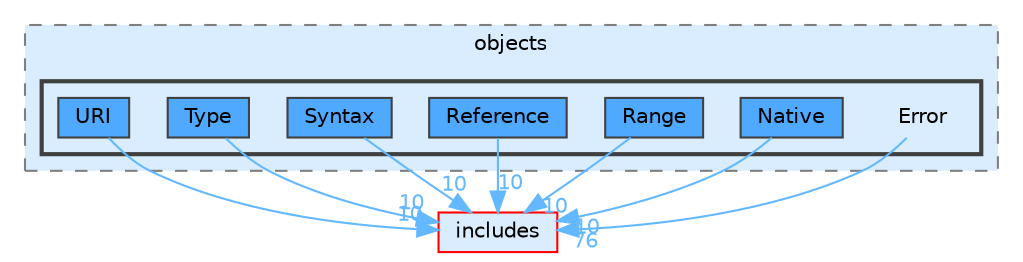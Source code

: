 digraph "lib/types/objects/Error"
{
 // LATEX_PDF_SIZE
  bgcolor="transparent";
  edge [fontname=Helvetica,fontsize=10,labelfontname=Helvetica,labelfontsize=10];
  node [fontname=Helvetica,fontsize=10,shape=box,height=0.2,width=0.4];
  compound=true
  subgraph clusterdir_5cf2d1decf7560474321a2736fa1e755 {
    graph [ bgcolor="#daedff", pencolor="grey50", label="objects", fontname=Helvetica,fontsize=10 style="filled,dashed", URL="dir_5cf2d1decf7560474321a2736fa1e755.html",tooltip=""]
  subgraph clusterdir_862d1438bfa46f850b5cbd4b20120044 {
    graph [ bgcolor="#daedff", pencolor="grey25", label="", fontname=Helvetica,fontsize=10 style="filled,bold", URL="dir_862d1438bfa46f850b5cbd4b20120044.html",tooltip=""]
    dir_862d1438bfa46f850b5cbd4b20120044 [shape=plaintext, label="Error"];
  dir_47085c4ef7027ac45e35cfef429bb477 [label="Native", fillcolor="#4ea9ff", color="grey25", style="filled", URL="dir_47085c4ef7027ac45e35cfef429bb477.html",tooltip=""];
  dir_a2b2a354adcd1ad68765fe20b1aa0b77 [label="Range", fillcolor="#4ea9ff", color="grey25", style="filled", URL="dir_a2b2a354adcd1ad68765fe20b1aa0b77.html",tooltip=""];
  dir_4239c5e549f0a1bb2553d3c870b0ed27 [label="Reference", fillcolor="#4ea9ff", color="grey25", style="filled", URL="dir_4239c5e549f0a1bb2553d3c870b0ed27.html",tooltip=""];
  dir_afe22b1a3d89e986cd4e277c25fa82b2 [label="Syntax", fillcolor="#4ea9ff", color="grey25", style="filled", URL="dir_afe22b1a3d89e986cd4e277c25fa82b2.html",tooltip=""];
  dir_5b46ef279e1462f90a1ca5525bcd1c38 [label="Type", fillcolor="#4ea9ff", color="grey25", style="filled", URL="dir_5b46ef279e1462f90a1ca5525bcd1c38.html",tooltip=""];
  dir_4fd22d8a2bae0178f5ca3f6aa4c6f551 [label="URI", fillcolor="#4ea9ff", color="grey25", style="filled", URL="dir_4fd22d8a2bae0178f5ca3f6aa4c6f551.html",tooltip=""];
  }
  }
  dir_09e761304027c904456130627fd4dcf5 [label="includes", fillcolor="#daedff", color="red", style="filled", URL="dir_09e761304027c904456130627fd4dcf5.html",tooltip=""];
  dir_862d1438bfa46f850b5cbd4b20120044->dir_09e761304027c904456130627fd4dcf5 [headlabel="76", labeldistance=1.5 headhref="dir_000012_000019.html" href="dir_000012_000019.html" color="steelblue1" fontcolor="steelblue1"];
  dir_47085c4ef7027ac45e35cfef429bb477->dir_09e761304027c904456130627fd4dcf5 [headlabel="10", labeldistance=1.5 headhref="dir_000025_000019.html" href="dir_000025_000019.html" color="steelblue1" fontcolor="steelblue1"];
  dir_a2b2a354adcd1ad68765fe20b1aa0b77->dir_09e761304027c904456130627fd4dcf5 [headlabel="10", labeldistance=1.5 headhref="dir_000033_000019.html" href="dir_000033_000019.html" color="steelblue1" fontcolor="steelblue1"];
  dir_4239c5e549f0a1bb2553d3c870b0ed27->dir_09e761304027c904456130627fd4dcf5 [headlabel="10", labeldistance=1.5 headhref="dir_000034_000019.html" href="dir_000034_000019.html" color="steelblue1" fontcolor="steelblue1"];
  dir_afe22b1a3d89e986cd4e277c25fa82b2->dir_09e761304027c904456130627fd4dcf5 [headlabel="10", labeldistance=1.5 headhref="dir_000040_000019.html" href="dir_000040_000019.html" color="steelblue1" fontcolor="steelblue1"];
  dir_5b46ef279e1462f90a1ca5525bcd1c38->dir_09e761304027c904456130627fd4dcf5 [headlabel="10", labeldistance=1.5 headhref="dir_000041_000019.html" href="dir_000041_000019.html" color="steelblue1" fontcolor="steelblue1"];
  dir_4fd22d8a2bae0178f5ca3f6aa4c6f551->dir_09e761304027c904456130627fd4dcf5 [headlabel="10", labeldistance=1.5 headhref="dir_000046_000019.html" href="dir_000046_000019.html" color="steelblue1" fontcolor="steelblue1"];
}
